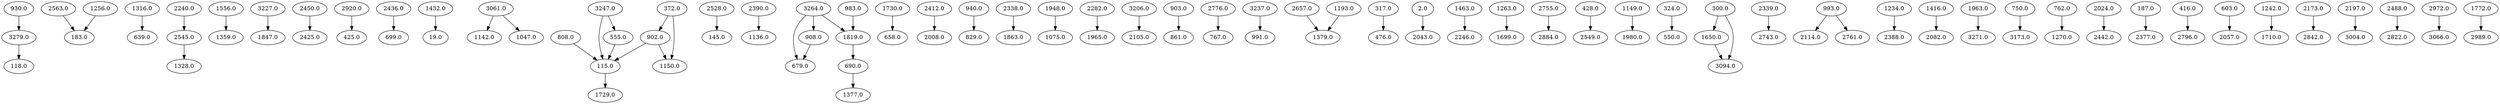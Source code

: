 strict digraph "" {
	3279.0 -> 118.0;
	2563.0 -> 183.0;
	1316.0 -> 639.0;
	2545.0 -> 1328.0;
	1556.0 -> 1359.0;
	3227.0 -> 1847.0;
	2450.0 -> 2425.0;
	1256.0 -> 183.0;
	2920.0 -> 425.0;
	2436.0 -> 699.0;
	1432.0 -> 19.0;
	3061.0 -> 1142.0;
	3061.0 -> 1047.0;
	115.0 -> 1729.0;
	808.0 -> 115.0;
	2528.0 -> 145.0;
	2390.0 -> 1136.0;
	3264.0 -> 679.0;
	3264.0 -> 908.0;
	3264.0 -> 1819.0;
	908.0 -> 679.0;
	1730.0 -> 658.0;
	2412.0 -> 2008.0;
	555.0 -> 115.0;
	940.0 -> 829.0;
	2338.0 -> 1863.0;
	902.0 -> 115.0;
	902.0 -> 1150.0;
	3247.0 -> 115.0;
	3247.0 -> 555.0;
	1948.0 -> 1075.0;
	2282.0 -> 1965.0;
	3206.0 -> 2105.0;
	1819.0 -> 690.0;
	690.0 -> 1377.0;
	903.0 -> 861.0;
	2776.0 -> 767.0;
	3237.0 -> 991.0;
	2657.0 -> 1379.0;
	317.0 -> 476.0;
	2.0 -> 2043.0;
	1463.0 -> 2246.0;
	1263.0 -> 1699.0;
	2755.0 -> 2884.0;
	428.0 -> 2549.0;
	1149.0 -> 1980.0;
	1193.0 -> 1379.0;
	324.0 -> 550.0;
	300.0 -> 1650.0;
	300.0 -> 3094.0;
	1650.0 -> 3094.0;
	2339.0 -> 2743.0;
	930.0 -> 3279.0;
	993.0 -> 2114.0;
	993.0 -> 2761.0;
	1234.0 -> 2388.0;
	1416.0 -> 2082.0;
	372.0 -> 902.0;
	372.0 -> 1150.0;
	983.0 -> 1819.0;
	2240.0 -> 2545.0;
	1963.0 -> 3271.0;
	750.0 -> 3173.0;
	762.0 -> 1270.0;
	2024.0 -> 2442.0;
	187.0 -> 2377.0;
	416.0 -> 2796.0;
	603.0 -> 2057.0;
	1242.0 -> 1710.0;
	2173.0 -> 2842.0;
	2197.0 -> 3004.0;
	2488.0 -> 2822.0;
	2972.0 -> 3066.0;
	1772.0 -> 2989.0;
}

